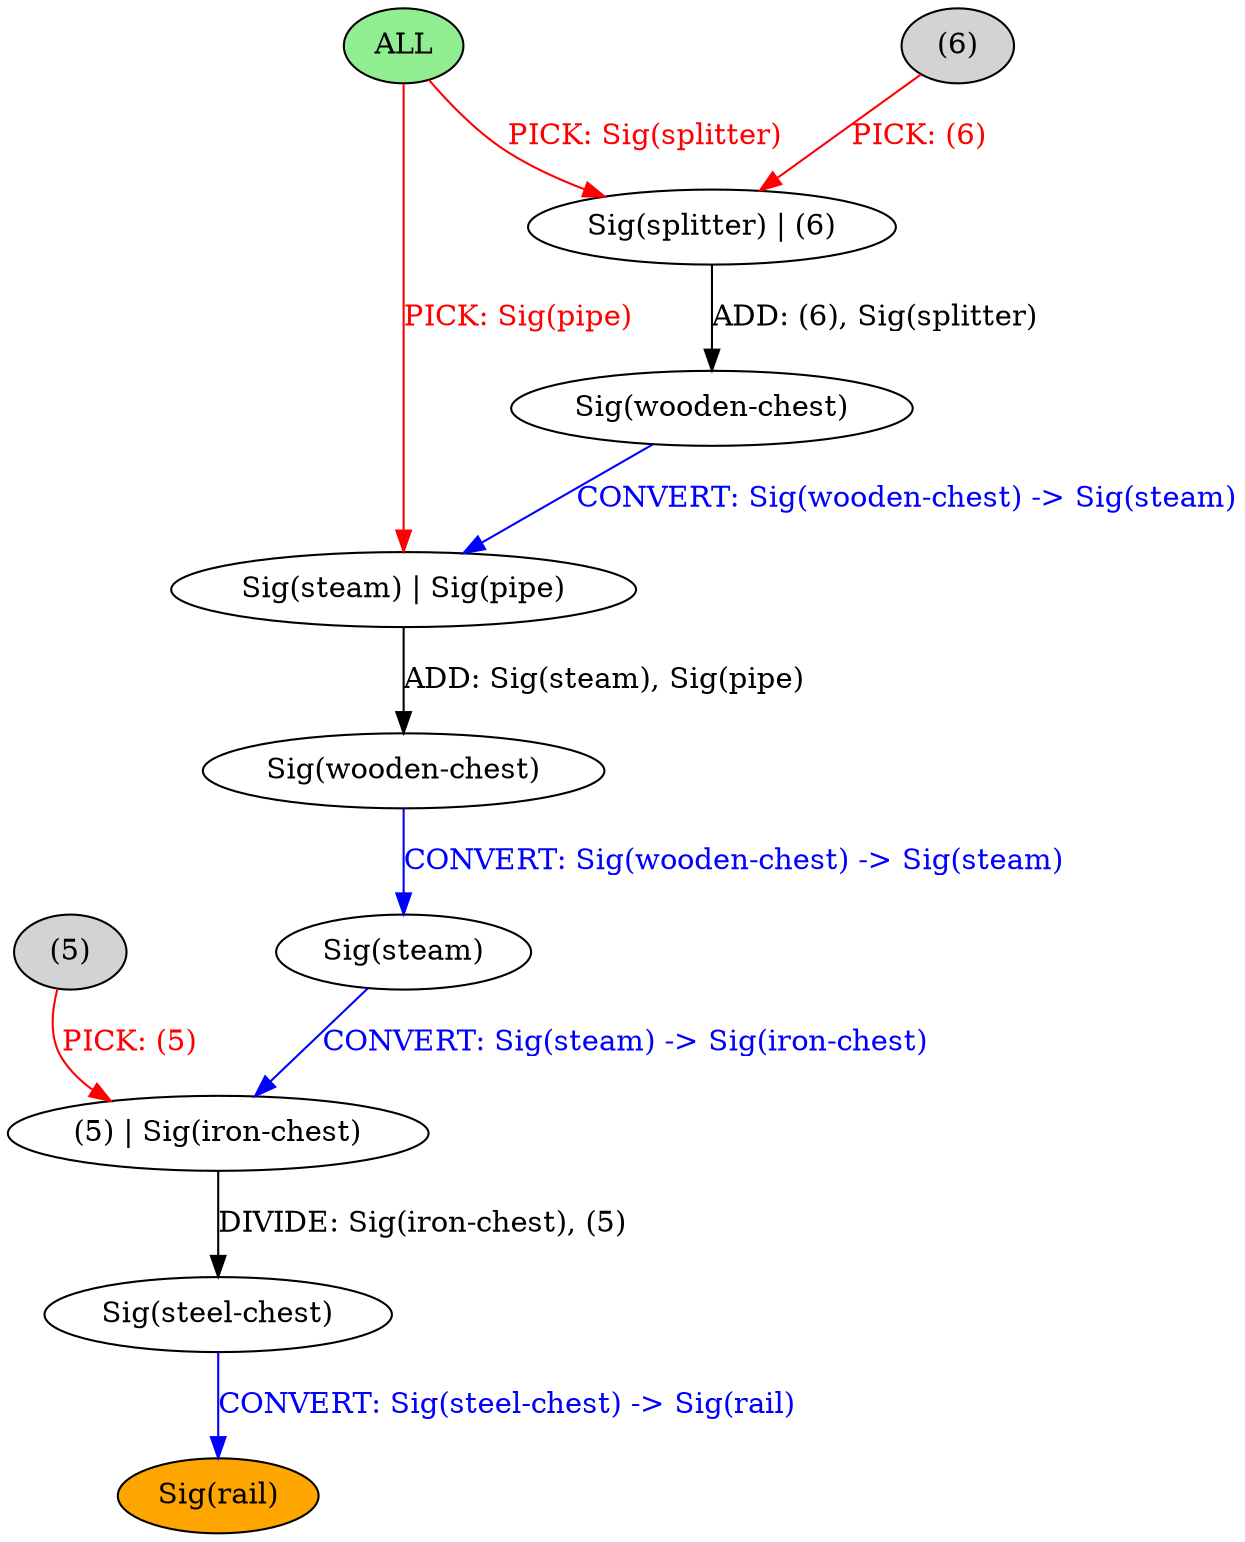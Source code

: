 strict digraph {
	nodesep=1
	7	[style=filled fillcolor=white label="Sig(wooden-chest)"]
	0	[style=filled fillcolor=lightgreen label="ALL"]
	3	[style=filled fillcolor=lightgray label="(6)"]
	13	[style=filled fillcolor=white label="Sig(steam) | Sig(pipe)"]
	12	[style=filled fillcolor=white label="Sig(wooden-chest)"]
	15	[style=filled fillcolor=lightgray label="(5)"]
	9	[style=filled fillcolor=white label="Sig(steam)"]
	8	[style=filled fillcolor=white label="Sig(splitter) | (6)"]
	17	[style=filled fillcolor=white label="Sig(steel-chest)"]
	16	[style=filled fillcolor=white label="(5) | Sig(iron-chest)"]
	18	[style=filled fillcolor=orange label="Sig(rail)"]
	7 -> 13	[label="CONVERT: Sig(wooden-chest) -> Sig(steam)" color=blue fontcolor=blue]
	0 -> 13	[label="PICK: Sig(pipe)" color=red fontcolor=red]
	0 -> 8	[label="PICK: Sig(splitter)" color=red fontcolor=red]
	3 -> 8	[label="PICK: (6)" color=red fontcolor=red]
	13 -> 12	[label="ADD: Sig(steam), Sig(pipe)" color=black fontcolor=black]
	12 -> 9	[label="CONVERT: Sig(wooden-chest) -> Sig(steam)" color=blue fontcolor=blue]
	15 -> 16	[label="PICK: (5)" color=red fontcolor=red]
	9 -> 16	[label="CONVERT: Sig(steam) -> Sig(iron-chest)" color=blue fontcolor=blue]
	8 -> 7	[label="ADD: (6), Sig(splitter)" color=black fontcolor=black]
	17 -> 18	[label="CONVERT: Sig(steel-chest) -> Sig(rail)" color=blue fontcolor=blue]
	16 -> 17	[label="DIVIDE: Sig(iron-chest), (5)" color=black fontcolor=black]
}

